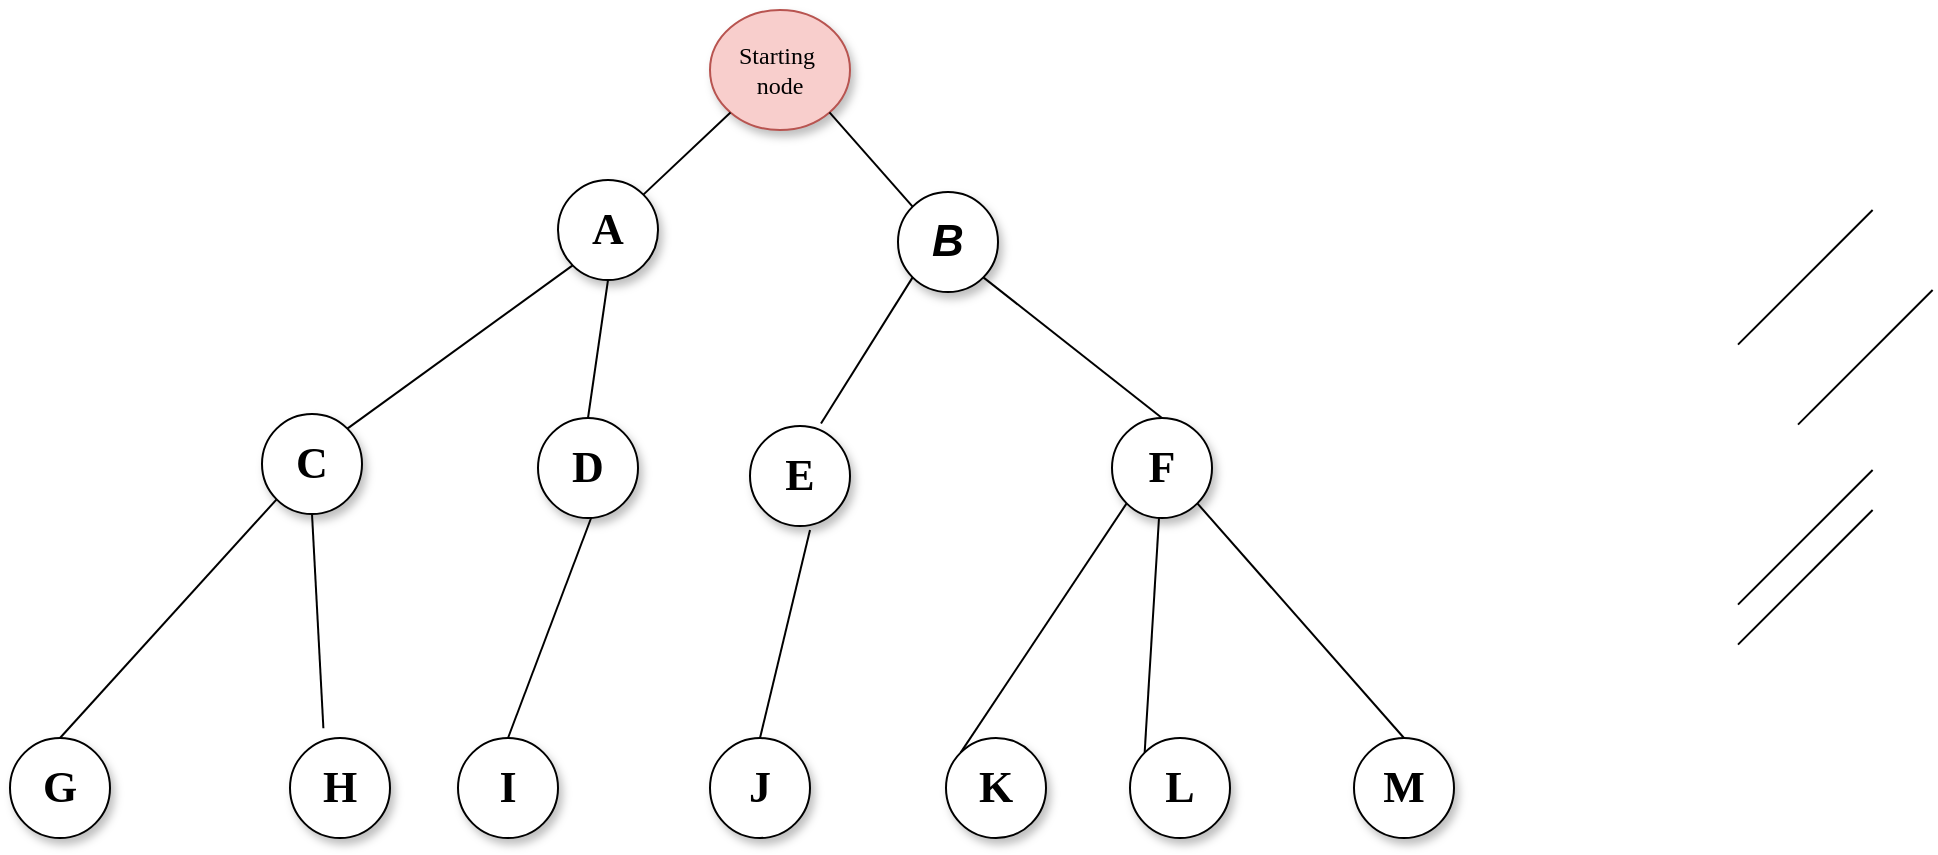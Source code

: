 <mxfile version="13.9.2" type="github" pages="2">
  <diagram name="Page-1" id="42789a77-a242-8287-6e28-9cd8cfd52e62">
    <mxGraphModel dx="1468" dy="734" grid="0" gridSize="14" guides="1" tooltips="1" connect="1" arrows="1" fold="1" page="1" pageScale="1" pageWidth="1100" pageHeight="850" background="#ffffff" math="0" shadow="0">
      <root>
        <mxCell id="0" />
        <mxCell id="1" parent="0" />
        <mxCell id="1ea317790d2ca983-1" value="Starting&amp;nbsp;&lt;div&gt;node&lt;/div&gt;" style="ellipse;whiteSpace=wrap;html=1;rounded=0;shadow=1;comic=0;labelBackgroundColor=none;strokeWidth=1;fontFamily=Verdana;fontSize=12;align=center;fillColor=#f8cecc;strokeColor=#b85450;" parent="1" vertex="1">
          <mxGeometry x="406" width="70" height="60" as="geometry" />
        </mxCell>
        <mxCell id="1ea317790d2ca983-9" value="&lt;h1 style=&quot;font-size: 22px;&quot;&gt;A&lt;/h1&gt;" style="ellipse;whiteSpace=wrap;html=1;rounded=0;shadow=1;comic=0;labelBackgroundColor=none;strokeWidth=1;fontFamily=Verdana;fontSize=22;align=center;" parent="1" vertex="1">
          <mxGeometry x="330" y="85" width="50" height="50" as="geometry" />
        </mxCell>
        <mxCell id="krWJiwMu3hfHBBJ1nNsa-13" value="" style="endArrow=none;html=1;entryX=0;entryY=1;entryDx=0;entryDy=0;exitX=1;exitY=0;exitDx=0;exitDy=0;" edge="1" parent="1" source="krWJiwMu3hfHBBJ1nNsa-51" target="1ea317790d2ca983-9">
          <mxGeometry width="50" height="50" relative="1" as="geometry">
            <mxPoint x="224" y="196" as="sourcePoint" />
            <mxPoint x="360" y="260" as="targetPoint" />
            <Array as="points" />
          </mxGeometry>
        </mxCell>
        <mxCell id="krWJiwMu3hfHBBJ1nNsa-15" value="B" style="ellipse;whiteSpace=wrap;html=1;rounded=0;shadow=1;comic=0;labelBackgroundColor=none;strokeWidth=1;fontFamily=Helvetica;fontSize=22;align=center;fontStyle=3" vertex="1" parent="1">
          <mxGeometry x="500" y="91" width="50" height="50" as="geometry" />
        </mxCell>
        <mxCell id="krWJiwMu3hfHBBJ1nNsa-16" value="" style="endArrow=none;html=1;entryX=0;entryY=1;entryDx=0;entryDy=0;exitX=0.5;exitY=0;exitDx=0;exitDy=0;" edge="1" parent="1" source="krWJiwMu3hfHBBJ1nNsa-52" target="krWJiwMu3hfHBBJ1nNsa-51">
          <mxGeometry width="50" height="50" relative="1" as="geometry">
            <mxPoint x="114.68" y="305.32" as="sourcePoint" />
            <mxPoint x="182.002" y="237.998" as="targetPoint" />
            <Array as="points" />
          </mxGeometry>
        </mxCell>
        <mxCell id="krWJiwMu3hfHBBJ1nNsa-17" value="" style="endArrow=none;html=1;entryX=0;entryY=1;entryDx=0;entryDy=0;exitX=0.71;exitY=-0.025;exitDx=0;exitDy=0;exitPerimeter=0;" edge="1" parent="1" source="krWJiwMu3hfHBBJ1nNsa-62" target="krWJiwMu3hfHBBJ1nNsa-15">
          <mxGeometry width="50" height="50" relative="1" as="geometry">
            <mxPoint x="454" y="220" as="sourcePoint" />
            <mxPoint x="515.322" y="136.678" as="targetPoint" />
            <Array as="points" />
          </mxGeometry>
        </mxCell>
        <mxCell id="krWJiwMu3hfHBBJ1nNsa-18" value="" style="endArrow=none;html=1;entryX=0;entryY=1;entryDx=0;entryDy=0;exitX=0.5;exitY=0;exitDx=0;exitDy=0;" edge="1" parent="1" source="krWJiwMu3hfHBBJ1nNsa-53">
          <mxGeometry width="50" height="50" relative="1" as="geometry">
            <mxPoint x="280" y="319.32" as="sourcePoint" />
            <mxPoint x="347.322" y="251.998" as="targetPoint" />
            <Array as="points" />
          </mxGeometry>
        </mxCell>
        <mxCell id="krWJiwMu3hfHBBJ1nNsa-19" value="" style="endArrow=none;html=1;entryX=0;entryY=1;entryDx=0;entryDy=0;exitX=1;exitY=0;exitDx=0;exitDy=0;" edge="1" parent="1" source="1ea317790d2ca983-9" target="1ea317790d2ca983-1">
          <mxGeometry width="50" height="50" relative="1" as="geometry">
            <mxPoint x="340" y="240" as="sourcePoint" />
            <mxPoint x="407.322" y="172.678" as="targetPoint" />
            <Array as="points" />
          </mxGeometry>
        </mxCell>
        <mxCell id="krWJiwMu3hfHBBJ1nNsa-20" value="" style="endArrow=none;html=1;entryX=1;entryY=1;entryDx=0;entryDy=0;exitX=0;exitY=0;exitDx=0;exitDy=0;" edge="1" parent="1" source="krWJiwMu3hfHBBJ1nNsa-15" target="1ea317790d2ca983-1">
          <mxGeometry width="50" height="50" relative="1" as="geometry">
            <mxPoint x="350" y="250" as="sourcePoint" />
            <mxPoint x="417.322" y="182.678" as="targetPoint" />
            <Array as="points" />
          </mxGeometry>
        </mxCell>
        <mxCell id="krWJiwMu3hfHBBJ1nNsa-23" value="" style="endArrow=none;html=1;entryX=0;entryY=1;entryDx=0;entryDy=0;" edge="1" parent="1">
          <mxGeometry width="50" height="50" relative="1" as="geometry">
            <mxPoint x="920" y="317.32" as="sourcePoint" />
            <mxPoint x="987.322" y="249.998" as="targetPoint" />
            <Array as="points" />
          </mxGeometry>
        </mxCell>
        <mxCell id="krWJiwMu3hfHBBJ1nNsa-24" value="" style="endArrow=none;html=1;entryX=1;entryY=1;entryDx=0;entryDy=0;exitX=0.5;exitY=0;exitDx=0;exitDy=0;" edge="1" parent="1" source="krWJiwMu3hfHBBJ1nNsa-55" target="krWJiwMu3hfHBBJ1nNsa-58">
          <mxGeometry width="50" height="50" relative="1" as="geometry">
            <mxPoint x="556.68" y="305.32" as="sourcePoint" />
            <mxPoint x="624.002" y="237.998" as="targetPoint" />
            <Array as="points" />
          </mxGeometry>
        </mxCell>
        <mxCell id="krWJiwMu3hfHBBJ1nNsa-25" value="" style="endArrow=none;html=1;exitX=0;exitY=0;exitDx=0;exitDy=0;" edge="1" parent="1" source="krWJiwMu3hfHBBJ1nNsa-56" target="krWJiwMu3hfHBBJ1nNsa-58">
          <mxGeometry width="50" height="50" relative="1" as="geometry">
            <mxPoint x="540" y="327.32" as="sourcePoint" />
            <mxPoint x="607.322" y="259.998" as="targetPoint" />
            <Array as="points" />
          </mxGeometry>
        </mxCell>
        <mxCell id="krWJiwMu3hfHBBJ1nNsa-26" value="" style="endArrow=none;html=1;entryX=1;entryY=1;entryDx=0;entryDy=0;exitX=0.5;exitY=0;exitDx=0;exitDy=0;" edge="1" parent="1" source="krWJiwMu3hfHBBJ1nNsa-58" target="krWJiwMu3hfHBBJ1nNsa-15">
          <mxGeometry width="50" height="50" relative="1" as="geometry">
            <mxPoint x="602" y="179.32" as="sourcePoint" />
            <mxPoint x="669.322" y="111.998" as="targetPoint" />
            <Array as="points" />
          </mxGeometry>
        </mxCell>
        <mxCell id="krWJiwMu3hfHBBJ1nNsa-27" value="" style="endArrow=none;html=1;entryX=0;entryY=1;entryDx=0;entryDy=0;" edge="1" parent="1">
          <mxGeometry width="50" height="50" relative="1" as="geometry">
            <mxPoint x="950" y="207.32" as="sourcePoint" />
            <mxPoint x="1017.322" y="139.998" as="targetPoint" />
            <Array as="points" />
          </mxGeometry>
        </mxCell>
        <mxCell id="krWJiwMu3hfHBBJ1nNsa-28" value="" style="endArrow=none;html=1;entryX=0;entryY=1;entryDx=0;entryDy=0;" edge="1" parent="1">
          <mxGeometry width="50" height="50" relative="1" as="geometry">
            <mxPoint x="920" y="167.32" as="sourcePoint" />
            <mxPoint x="987.322" y="99.998" as="targetPoint" />
            <Array as="points" />
          </mxGeometry>
        </mxCell>
        <mxCell id="krWJiwMu3hfHBBJ1nNsa-29" value="" style="endArrow=none;html=1;entryX=0.5;entryY=1;entryDx=0;entryDy=0;exitX=0.5;exitY=0;exitDx=0;exitDy=0;" edge="1" parent="1" source="krWJiwMu3hfHBBJ1nNsa-60" target="1ea317790d2ca983-9">
          <mxGeometry width="50" height="50" relative="1" as="geometry">
            <mxPoint x="364" y="224" as="sourcePoint" />
            <mxPoint x="417.322" y="139.998" as="targetPoint" />
            <Array as="points" />
          </mxGeometry>
        </mxCell>
        <mxCell id="krWJiwMu3hfHBBJ1nNsa-30" value="" style="endArrow=none;html=1;entryX=0.5;entryY=1;entryDx=0;entryDy=0;exitX=0.334;exitY=-0.098;exitDx=0;exitDy=0;exitPerimeter=0;" edge="1" parent="1" source="krWJiwMu3hfHBBJ1nNsa-57" target="krWJiwMu3hfHBBJ1nNsa-51">
          <mxGeometry width="50" height="50" relative="1" as="geometry">
            <mxPoint x="154" y="319.32" as="sourcePoint" />
            <mxPoint x="221.322" y="251.998" as="targetPoint" />
            <Array as="points" />
          </mxGeometry>
        </mxCell>
        <mxCell id="krWJiwMu3hfHBBJ1nNsa-31" value="" style="endArrow=none;html=1;entryX=0;entryY=1;entryDx=0;entryDy=0;exitX=0;exitY=0;exitDx=0;exitDy=0;" edge="1" parent="1" source="krWJiwMu3hfHBBJ1nNsa-59" target="krWJiwMu3hfHBBJ1nNsa-58">
          <mxGeometry width="50" height="50" relative="1" as="geometry">
            <mxPoint x="515.34" y="319.32" as="sourcePoint" />
            <mxPoint x="582.662" y="251.998" as="targetPoint" />
            <Array as="points" />
          </mxGeometry>
        </mxCell>
        <mxCell id="krWJiwMu3hfHBBJ1nNsa-32" value="" style="endArrow=none;html=1;entryX=0;entryY=1;entryDx=0;entryDy=0;" edge="1" parent="1">
          <mxGeometry width="50" height="50" relative="1" as="geometry">
            <mxPoint x="920" y="297.32" as="sourcePoint" />
            <mxPoint x="987.322" y="229.998" as="targetPoint" />
            <Array as="points" />
          </mxGeometry>
        </mxCell>
        <mxCell id="krWJiwMu3hfHBBJ1nNsa-33" value="" style="endArrow=none;html=1;entryX=0;entryY=1;entryDx=0;entryDy=0;exitX=0.5;exitY=0;exitDx=0;exitDy=0;" edge="1" parent="1" source="krWJiwMu3hfHBBJ1nNsa-54">
          <mxGeometry width="50" height="50" relative="1" as="geometry">
            <mxPoint x="429" y="364" as="sourcePoint" />
            <mxPoint x="456.002" y="259.998" as="targetPoint" />
            <Array as="points" />
          </mxGeometry>
        </mxCell>
        <mxCell id="krWJiwMu3hfHBBJ1nNsa-51" value="C" style="ellipse;whiteSpace=wrap;html=1;rounded=0;shadow=1;comic=0;labelBackgroundColor=none;strokeWidth=1;fontFamily=Verdana;fontSize=22;align=center;fontStyle=1" vertex="1" parent="1">
          <mxGeometry x="182" y="202" width="50" height="50" as="geometry" />
        </mxCell>
        <mxCell id="krWJiwMu3hfHBBJ1nNsa-52" value="G" style="ellipse;whiteSpace=wrap;html=1;rounded=0;shadow=1;comic=0;labelBackgroundColor=none;strokeWidth=1;fontFamily=Verdana;fontSize=22;align=center;fontStyle=1" vertex="1" parent="1">
          <mxGeometry x="56" y="364" width="50" height="50" as="geometry" />
        </mxCell>
        <mxCell id="krWJiwMu3hfHBBJ1nNsa-53" value="I" style="ellipse;whiteSpace=wrap;html=1;rounded=0;shadow=1;comic=0;labelBackgroundColor=none;strokeWidth=1;fontFamily=Verdana;fontSize=22;align=center;fontStyle=1" vertex="1" parent="1">
          <mxGeometry x="280" y="364" width="50" height="50" as="geometry" />
        </mxCell>
        <mxCell id="krWJiwMu3hfHBBJ1nNsa-54" value="J" style="ellipse;whiteSpace=wrap;html=1;rounded=0;shadow=1;comic=0;labelBackgroundColor=none;strokeWidth=1;fontFamily=Verdana;fontSize=22;align=center;fontStyle=1" vertex="1" parent="1">
          <mxGeometry x="406" y="364" width="50" height="50" as="geometry" />
        </mxCell>
        <mxCell id="krWJiwMu3hfHBBJ1nNsa-55" value="M" style="ellipse;whiteSpace=wrap;html=1;rounded=0;shadow=1;comic=0;labelBackgroundColor=none;strokeWidth=1;fontFamily=Verdana;fontSize=22;align=center;fontStyle=1" vertex="1" parent="1">
          <mxGeometry x="728" y="364" width="50" height="50" as="geometry" />
        </mxCell>
        <mxCell id="krWJiwMu3hfHBBJ1nNsa-56" value="L" style="ellipse;whiteSpace=wrap;html=1;rounded=0;shadow=1;comic=0;labelBackgroundColor=none;strokeWidth=1;fontFamily=Verdana;fontSize=22;align=center;fontStyle=1" vertex="1" parent="1">
          <mxGeometry x="616" y="364" width="50" height="50" as="geometry" />
        </mxCell>
        <mxCell id="krWJiwMu3hfHBBJ1nNsa-57" value="H" style="ellipse;whiteSpace=wrap;html=1;rounded=0;shadow=1;comic=0;labelBackgroundColor=none;strokeWidth=1;fontFamily=Verdana;fontSize=22;align=center;fontStyle=1" vertex="1" parent="1">
          <mxGeometry x="196" y="364" width="50" height="50" as="geometry" />
        </mxCell>
        <mxCell id="krWJiwMu3hfHBBJ1nNsa-58" value="F" style="ellipse;whiteSpace=wrap;html=1;rounded=0;shadow=1;comic=0;labelBackgroundColor=none;strokeWidth=1;fontFamily=Verdana;fontSize=22;align=center;fontStyle=1" vertex="1" parent="1">
          <mxGeometry x="607" y="204" width="50" height="50" as="geometry" />
        </mxCell>
        <mxCell id="krWJiwMu3hfHBBJ1nNsa-59" value="K" style="ellipse;whiteSpace=wrap;html=1;rounded=0;shadow=1;comic=0;labelBackgroundColor=none;strokeWidth=1;fontFamily=Verdana;fontSize=22;align=center;fontStyle=1" vertex="1" parent="1">
          <mxGeometry x="524" y="364" width="50" height="50" as="geometry" />
        </mxCell>
        <mxCell id="krWJiwMu3hfHBBJ1nNsa-60" value="D" style="ellipse;whiteSpace=wrap;html=1;rounded=0;shadow=1;comic=0;labelBackgroundColor=none;strokeWidth=1;fontFamily=Verdana;fontSize=22;align=center;fontStyle=1" vertex="1" parent="1">
          <mxGeometry x="320" y="204" width="50" height="50" as="geometry" />
        </mxCell>
        <mxCell id="krWJiwMu3hfHBBJ1nNsa-62" value="E" style="ellipse;whiteSpace=wrap;html=1;rounded=0;shadow=1;comic=0;labelBackgroundColor=none;strokeWidth=1;fontFamily=Verdana;fontSize=22;align=center;fontStyle=1" vertex="1" parent="1">
          <mxGeometry x="426" y="208" width="50" height="50" as="geometry" />
        </mxCell>
      </root>
    </mxGraphModel>
  </diagram>
  <diagram name="Copy of Page-1" id="ZdV52kI8zV0Ti6ZQ4nZM">
    <mxGraphModel dx="1223" dy="612" grid="0" gridSize="14" guides="1" tooltips="1" connect="1" arrows="1" fold="1" page="1" pageScale="1" pageWidth="1100" pageHeight="850" background="#ffffff" math="0" shadow="0">
      <root>
        <mxCell id="ZGuXx-tPx98baLrkSSJO-0" />
        <mxCell id="ZGuXx-tPx98baLrkSSJO-1" parent="ZGuXx-tPx98baLrkSSJO-0" />
        <mxCell id="ZGuXx-tPx98baLrkSSJO-2" value="Starting&amp;nbsp;&lt;div&gt;node&lt;/div&gt;" style="ellipse;whiteSpace=wrap;html=1;rounded=0;shadow=1;comic=0;labelBackgroundColor=none;strokeWidth=1;fontFamily=Verdana;fontSize=12;align=center;fillColor=#f8cecc;strokeColor=#b85450;" vertex="1" parent="ZGuXx-tPx98baLrkSSJO-1">
          <mxGeometry x="406" width="70" height="60" as="geometry" />
        </mxCell>
        <mxCell id="ZGuXx-tPx98baLrkSSJO-3" value="&lt;h1 style=&quot;font-size: 22px;&quot;&gt;A&lt;/h1&gt;" style="ellipse;whiteSpace=wrap;html=1;rounded=0;shadow=1;comic=0;labelBackgroundColor=none;strokeWidth=1;fontFamily=Verdana;fontSize=22;align=center;" vertex="1" parent="ZGuXx-tPx98baLrkSSJO-1">
          <mxGeometry x="330" y="85" width="50" height="50" as="geometry" />
        </mxCell>
        <mxCell id="ZGuXx-tPx98baLrkSSJO-4" value="" style="endArrow=none;html=1;entryX=0;entryY=1;entryDx=0;entryDy=0;exitX=1;exitY=0;exitDx=0;exitDy=0;" edge="1" parent="ZGuXx-tPx98baLrkSSJO-1" source="ZGuXx-tPx98baLrkSSJO-22" target="ZGuXx-tPx98baLrkSSJO-3">
          <mxGeometry width="50" height="50" relative="1" as="geometry">
            <mxPoint x="224" y="196" as="sourcePoint" />
            <mxPoint x="360" y="260" as="targetPoint" />
            <Array as="points" />
          </mxGeometry>
        </mxCell>
        <mxCell id="ZGuXx-tPx98baLrkSSJO-5" value="B" style="ellipse;whiteSpace=wrap;html=1;rounded=0;shadow=1;comic=0;labelBackgroundColor=none;strokeWidth=1;fontFamily=Helvetica;fontSize=22;align=center;fontStyle=3" vertex="1" parent="ZGuXx-tPx98baLrkSSJO-1">
          <mxGeometry x="500" y="91" width="50" height="50" as="geometry" />
        </mxCell>
        <mxCell id="ZGuXx-tPx98baLrkSSJO-6" value="" style="endArrow=none;html=1;entryX=0;entryY=1;entryDx=0;entryDy=0;exitX=0.5;exitY=0;exitDx=0;exitDy=0;" edge="1" parent="ZGuXx-tPx98baLrkSSJO-1" source="ZGuXx-tPx98baLrkSSJO-23" target="ZGuXx-tPx98baLrkSSJO-22">
          <mxGeometry width="50" height="50" relative="1" as="geometry">
            <mxPoint x="114.68" y="305.32" as="sourcePoint" />
            <mxPoint x="182.002" y="237.998" as="targetPoint" />
            <Array as="points" />
          </mxGeometry>
        </mxCell>
        <mxCell id="ZGuXx-tPx98baLrkSSJO-7" value="" style="endArrow=none;html=1;entryX=0;entryY=1;entryDx=0;entryDy=0;exitX=0.71;exitY=-0.025;exitDx=0;exitDy=0;exitPerimeter=0;" edge="1" parent="ZGuXx-tPx98baLrkSSJO-1" source="ZGuXx-tPx98baLrkSSJO-32" target="ZGuXx-tPx98baLrkSSJO-5">
          <mxGeometry width="50" height="50" relative="1" as="geometry">
            <mxPoint x="454" y="220" as="sourcePoint" />
            <mxPoint x="515.322" y="136.678" as="targetPoint" />
            <Array as="points" />
          </mxGeometry>
        </mxCell>
        <mxCell id="ZGuXx-tPx98baLrkSSJO-8" value="" style="endArrow=none;html=1;entryX=0;entryY=1;entryDx=0;entryDy=0;exitX=0.5;exitY=0;exitDx=0;exitDy=0;" edge="1" parent="ZGuXx-tPx98baLrkSSJO-1" source="ZGuXx-tPx98baLrkSSJO-24">
          <mxGeometry width="50" height="50" relative="1" as="geometry">
            <mxPoint x="280" y="319.32" as="sourcePoint" />
            <mxPoint x="347.322" y="251.998" as="targetPoint" />
            <Array as="points" />
          </mxGeometry>
        </mxCell>
        <mxCell id="ZGuXx-tPx98baLrkSSJO-9" value="" style="endArrow=none;html=1;entryX=0;entryY=1;entryDx=0;entryDy=0;exitX=1;exitY=0;exitDx=0;exitDy=0;" edge="1" parent="ZGuXx-tPx98baLrkSSJO-1" source="ZGuXx-tPx98baLrkSSJO-3" target="ZGuXx-tPx98baLrkSSJO-2">
          <mxGeometry width="50" height="50" relative="1" as="geometry">
            <mxPoint x="340" y="240" as="sourcePoint" />
            <mxPoint x="407.322" y="172.678" as="targetPoint" />
            <Array as="points" />
          </mxGeometry>
        </mxCell>
        <mxCell id="ZGuXx-tPx98baLrkSSJO-10" value="" style="endArrow=none;html=1;entryX=1;entryY=1;entryDx=0;entryDy=0;exitX=0;exitY=0;exitDx=0;exitDy=0;" edge="1" parent="ZGuXx-tPx98baLrkSSJO-1" source="ZGuXx-tPx98baLrkSSJO-5" target="ZGuXx-tPx98baLrkSSJO-2">
          <mxGeometry width="50" height="50" relative="1" as="geometry">
            <mxPoint x="350" y="250" as="sourcePoint" />
            <mxPoint x="417.322" y="182.678" as="targetPoint" />
            <Array as="points" />
          </mxGeometry>
        </mxCell>
        <mxCell id="ZGuXx-tPx98baLrkSSJO-11" value="" style="endArrow=none;html=1;entryX=0;entryY=1;entryDx=0;entryDy=0;" edge="1" parent="ZGuXx-tPx98baLrkSSJO-1">
          <mxGeometry width="50" height="50" relative="1" as="geometry">
            <mxPoint x="920" y="317.32" as="sourcePoint" />
            <mxPoint x="987.322" y="249.998" as="targetPoint" />
            <Array as="points" />
          </mxGeometry>
        </mxCell>
        <mxCell id="ZGuXx-tPx98baLrkSSJO-12" value="" style="endArrow=none;html=1;entryX=1;entryY=1;entryDx=0;entryDy=0;exitX=0.5;exitY=0;exitDx=0;exitDy=0;" edge="1" parent="ZGuXx-tPx98baLrkSSJO-1" source="ZGuXx-tPx98baLrkSSJO-26" target="ZGuXx-tPx98baLrkSSJO-29">
          <mxGeometry width="50" height="50" relative="1" as="geometry">
            <mxPoint x="556.68" y="305.32" as="sourcePoint" />
            <mxPoint x="624.002" y="237.998" as="targetPoint" />
            <Array as="points" />
          </mxGeometry>
        </mxCell>
        <mxCell id="ZGuXx-tPx98baLrkSSJO-13" value="" style="endArrow=none;html=1;exitX=0;exitY=0;exitDx=0;exitDy=0;" edge="1" parent="ZGuXx-tPx98baLrkSSJO-1" source="ZGuXx-tPx98baLrkSSJO-27" target="ZGuXx-tPx98baLrkSSJO-29">
          <mxGeometry width="50" height="50" relative="1" as="geometry">
            <mxPoint x="540" y="327.32" as="sourcePoint" />
            <mxPoint x="607.322" y="259.998" as="targetPoint" />
            <Array as="points" />
          </mxGeometry>
        </mxCell>
        <mxCell id="ZGuXx-tPx98baLrkSSJO-14" value="" style="endArrow=none;html=1;entryX=1;entryY=1;entryDx=0;entryDy=0;exitX=0.5;exitY=0;exitDx=0;exitDy=0;" edge="1" parent="ZGuXx-tPx98baLrkSSJO-1" source="ZGuXx-tPx98baLrkSSJO-29" target="ZGuXx-tPx98baLrkSSJO-5">
          <mxGeometry width="50" height="50" relative="1" as="geometry">
            <mxPoint x="602" y="179.32" as="sourcePoint" />
            <mxPoint x="669.322" y="111.998" as="targetPoint" />
            <Array as="points" />
          </mxGeometry>
        </mxCell>
        <mxCell id="ZGuXx-tPx98baLrkSSJO-15" value="" style="endArrow=none;html=1;entryX=0;entryY=1;entryDx=0;entryDy=0;" edge="1" parent="ZGuXx-tPx98baLrkSSJO-1">
          <mxGeometry width="50" height="50" relative="1" as="geometry">
            <mxPoint x="950" y="207.32" as="sourcePoint" />
            <mxPoint x="1017.322" y="139.998" as="targetPoint" />
            <Array as="points" />
          </mxGeometry>
        </mxCell>
        <mxCell id="ZGuXx-tPx98baLrkSSJO-16" value="" style="endArrow=none;html=1;entryX=0;entryY=1;entryDx=0;entryDy=0;" edge="1" parent="ZGuXx-tPx98baLrkSSJO-1">
          <mxGeometry width="50" height="50" relative="1" as="geometry">
            <mxPoint x="920" y="167.32" as="sourcePoint" />
            <mxPoint x="987.322" y="99.998" as="targetPoint" />
            <Array as="points" />
          </mxGeometry>
        </mxCell>
        <mxCell id="ZGuXx-tPx98baLrkSSJO-17" value="" style="endArrow=none;html=1;entryX=0.5;entryY=1;entryDx=0;entryDy=0;exitX=0.5;exitY=0;exitDx=0;exitDy=0;" edge="1" parent="ZGuXx-tPx98baLrkSSJO-1" source="ZGuXx-tPx98baLrkSSJO-31" target="ZGuXx-tPx98baLrkSSJO-3">
          <mxGeometry width="50" height="50" relative="1" as="geometry">
            <mxPoint x="364" y="224" as="sourcePoint" />
            <mxPoint x="417.322" y="139.998" as="targetPoint" />
            <Array as="points" />
          </mxGeometry>
        </mxCell>
        <mxCell id="ZGuXx-tPx98baLrkSSJO-18" value="" style="endArrow=none;html=1;entryX=0.5;entryY=1;entryDx=0;entryDy=0;exitX=0.334;exitY=-0.098;exitDx=0;exitDy=0;exitPerimeter=0;" edge="1" parent="ZGuXx-tPx98baLrkSSJO-1" source="ZGuXx-tPx98baLrkSSJO-28" target="ZGuXx-tPx98baLrkSSJO-22">
          <mxGeometry width="50" height="50" relative="1" as="geometry">
            <mxPoint x="154" y="319.32" as="sourcePoint" />
            <mxPoint x="221.322" y="251.998" as="targetPoint" />
            <Array as="points" />
          </mxGeometry>
        </mxCell>
        <mxCell id="ZGuXx-tPx98baLrkSSJO-19" value="" style="endArrow=none;html=1;entryX=0;entryY=1;entryDx=0;entryDy=0;exitX=0;exitY=0;exitDx=0;exitDy=0;" edge="1" parent="ZGuXx-tPx98baLrkSSJO-1" source="ZGuXx-tPx98baLrkSSJO-30" target="ZGuXx-tPx98baLrkSSJO-29">
          <mxGeometry width="50" height="50" relative="1" as="geometry">
            <mxPoint x="515.34" y="319.32" as="sourcePoint" />
            <mxPoint x="582.662" y="251.998" as="targetPoint" />
            <Array as="points" />
          </mxGeometry>
        </mxCell>
        <mxCell id="ZGuXx-tPx98baLrkSSJO-20" value="" style="endArrow=none;html=1;entryX=0;entryY=1;entryDx=0;entryDy=0;" edge="1" parent="ZGuXx-tPx98baLrkSSJO-1">
          <mxGeometry width="50" height="50" relative="1" as="geometry">
            <mxPoint x="920" y="297.32" as="sourcePoint" />
            <mxPoint x="987.322" y="229.998" as="targetPoint" />
            <Array as="points" />
          </mxGeometry>
        </mxCell>
        <mxCell id="ZGuXx-tPx98baLrkSSJO-21" value="" style="endArrow=none;html=1;entryX=0;entryY=1;entryDx=0;entryDy=0;exitX=0.5;exitY=0;exitDx=0;exitDy=0;" edge="1" parent="ZGuXx-tPx98baLrkSSJO-1" source="ZGuXx-tPx98baLrkSSJO-25">
          <mxGeometry width="50" height="50" relative="1" as="geometry">
            <mxPoint x="429" y="364" as="sourcePoint" />
            <mxPoint x="456.002" y="259.998" as="targetPoint" />
            <Array as="points" />
          </mxGeometry>
        </mxCell>
        <mxCell id="ZGuXx-tPx98baLrkSSJO-22" value="C" style="ellipse;whiteSpace=wrap;html=1;rounded=0;shadow=1;comic=0;labelBackgroundColor=none;strokeWidth=1;fontFamily=Verdana;fontSize=22;align=center;fontStyle=1" vertex="1" parent="ZGuXx-tPx98baLrkSSJO-1">
          <mxGeometry x="182" y="202" width="50" height="50" as="geometry" />
        </mxCell>
        <mxCell id="ZGuXx-tPx98baLrkSSJO-23" value="G" style="ellipse;whiteSpace=wrap;html=1;rounded=0;shadow=1;comic=0;labelBackgroundColor=none;strokeWidth=1;fontFamily=Verdana;fontSize=22;align=center;fontStyle=1" vertex="1" parent="ZGuXx-tPx98baLrkSSJO-1">
          <mxGeometry x="56" y="364" width="50" height="50" as="geometry" />
        </mxCell>
        <mxCell id="ZGuXx-tPx98baLrkSSJO-24" value="I" style="ellipse;whiteSpace=wrap;html=1;rounded=0;shadow=1;comic=0;labelBackgroundColor=none;strokeWidth=1;fontFamily=Verdana;fontSize=22;align=center;fontStyle=1" vertex="1" parent="ZGuXx-tPx98baLrkSSJO-1">
          <mxGeometry x="280" y="364" width="50" height="50" as="geometry" />
        </mxCell>
        <mxCell id="ZGuXx-tPx98baLrkSSJO-25" value="J" style="ellipse;whiteSpace=wrap;html=1;rounded=0;shadow=1;comic=0;labelBackgroundColor=none;strokeWidth=1;fontFamily=Verdana;fontSize=22;align=center;fontStyle=1" vertex="1" parent="ZGuXx-tPx98baLrkSSJO-1">
          <mxGeometry x="406" y="364" width="50" height="50" as="geometry" />
        </mxCell>
        <mxCell id="ZGuXx-tPx98baLrkSSJO-26" value="M" style="ellipse;whiteSpace=wrap;html=1;rounded=0;shadow=1;comic=0;labelBackgroundColor=none;strokeWidth=1;fontFamily=Verdana;fontSize=22;align=center;fontStyle=1" vertex="1" parent="ZGuXx-tPx98baLrkSSJO-1">
          <mxGeometry x="728" y="364" width="50" height="50" as="geometry" />
        </mxCell>
        <mxCell id="ZGuXx-tPx98baLrkSSJO-27" value="L" style="ellipse;whiteSpace=wrap;html=1;rounded=0;shadow=1;comic=0;labelBackgroundColor=none;strokeWidth=1;fontFamily=Verdana;fontSize=22;align=center;fontStyle=1" vertex="1" parent="ZGuXx-tPx98baLrkSSJO-1">
          <mxGeometry x="616" y="364" width="50" height="50" as="geometry" />
        </mxCell>
        <mxCell id="ZGuXx-tPx98baLrkSSJO-28" value="H" style="ellipse;whiteSpace=wrap;html=1;rounded=0;shadow=1;comic=0;labelBackgroundColor=none;strokeWidth=1;fontFamily=Verdana;fontSize=22;align=center;fontStyle=1" vertex="1" parent="ZGuXx-tPx98baLrkSSJO-1">
          <mxGeometry x="196" y="364" width="50" height="50" as="geometry" />
        </mxCell>
        <mxCell id="ZGuXx-tPx98baLrkSSJO-29" value="F" style="ellipse;whiteSpace=wrap;html=1;rounded=0;shadow=1;comic=0;labelBackgroundColor=none;strokeWidth=1;fontFamily=Verdana;fontSize=22;align=center;fontStyle=1" vertex="1" parent="ZGuXx-tPx98baLrkSSJO-1">
          <mxGeometry x="607" y="204" width="50" height="50" as="geometry" />
        </mxCell>
        <mxCell id="ZGuXx-tPx98baLrkSSJO-30" value="K" style="ellipse;whiteSpace=wrap;html=1;rounded=0;shadow=1;comic=0;labelBackgroundColor=none;strokeWidth=1;fontFamily=Verdana;fontSize=22;align=center;fontStyle=1" vertex="1" parent="ZGuXx-tPx98baLrkSSJO-1">
          <mxGeometry x="524" y="364" width="50" height="50" as="geometry" />
        </mxCell>
        <mxCell id="ZGuXx-tPx98baLrkSSJO-31" value="D" style="ellipse;whiteSpace=wrap;html=1;rounded=0;shadow=1;comic=0;labelBackgroundColor=none;strokeWidth=1;fontFamily=Verdana;fontSize=22;align=center;fontStyle=1" vertex="1" parent="ZGuXx-tPx98baLrkSSJO-1">
          <mxGeometry x="320" y="204" width="50" height="50" as="geometry" />
        </mxCell>
        <mxCell id="ZGuXx-tPx98baLrkSSJO-32" value="E" style="ellipse;whiteSpace=wrap;html=1;rounded=0;shadow=1;comic=0;labelBackgroundColor=none;strokeWidth=1;fontFamily=Verdana;fontSize=22;align=center;fontStyle=1" vertex="1" parent="ZGuXx-tPx98baLrkSSJO-1">
          <mxGeometry x="426" y="208" width="50" height="50" as="geometry" />
        </mxCell>
      </root>
    </mxGraphModel>
  </diagram>
</mxfile>
